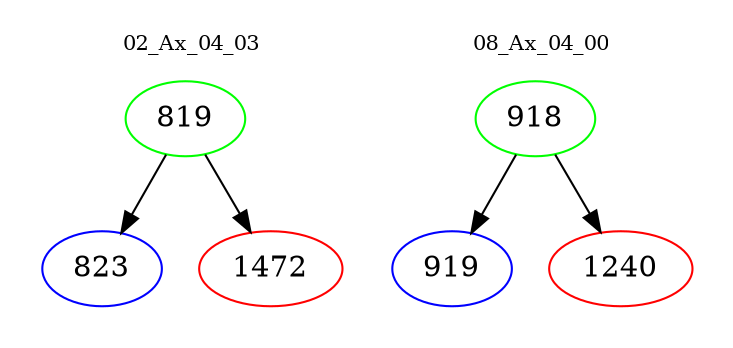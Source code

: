 digraph{
subgraph cluster_0 {
color = white
label = "02_Ax_04_03";
fontsize=10;
T0_819 [label="819", color="green"]
T0_819 -> T0_823 [color="black"]
T0_823 [label="823", color="blue"]
T0_819 -> T0_1472 [color="black"]
T0_1472 [label="1472", color="red"]
}
subgraph cluster_1 {
color = white
label = "08_Ax_04_00";
fontsize=10;
T1_918 [label="918", color="green"]
T1_918 -> T1_919 [color="black"]
T1_919 [label="919", color="blue"]
T1_918 -> T1_1240 [color="black"]
T1_1240 [label="1240", color="red"]
}
}
